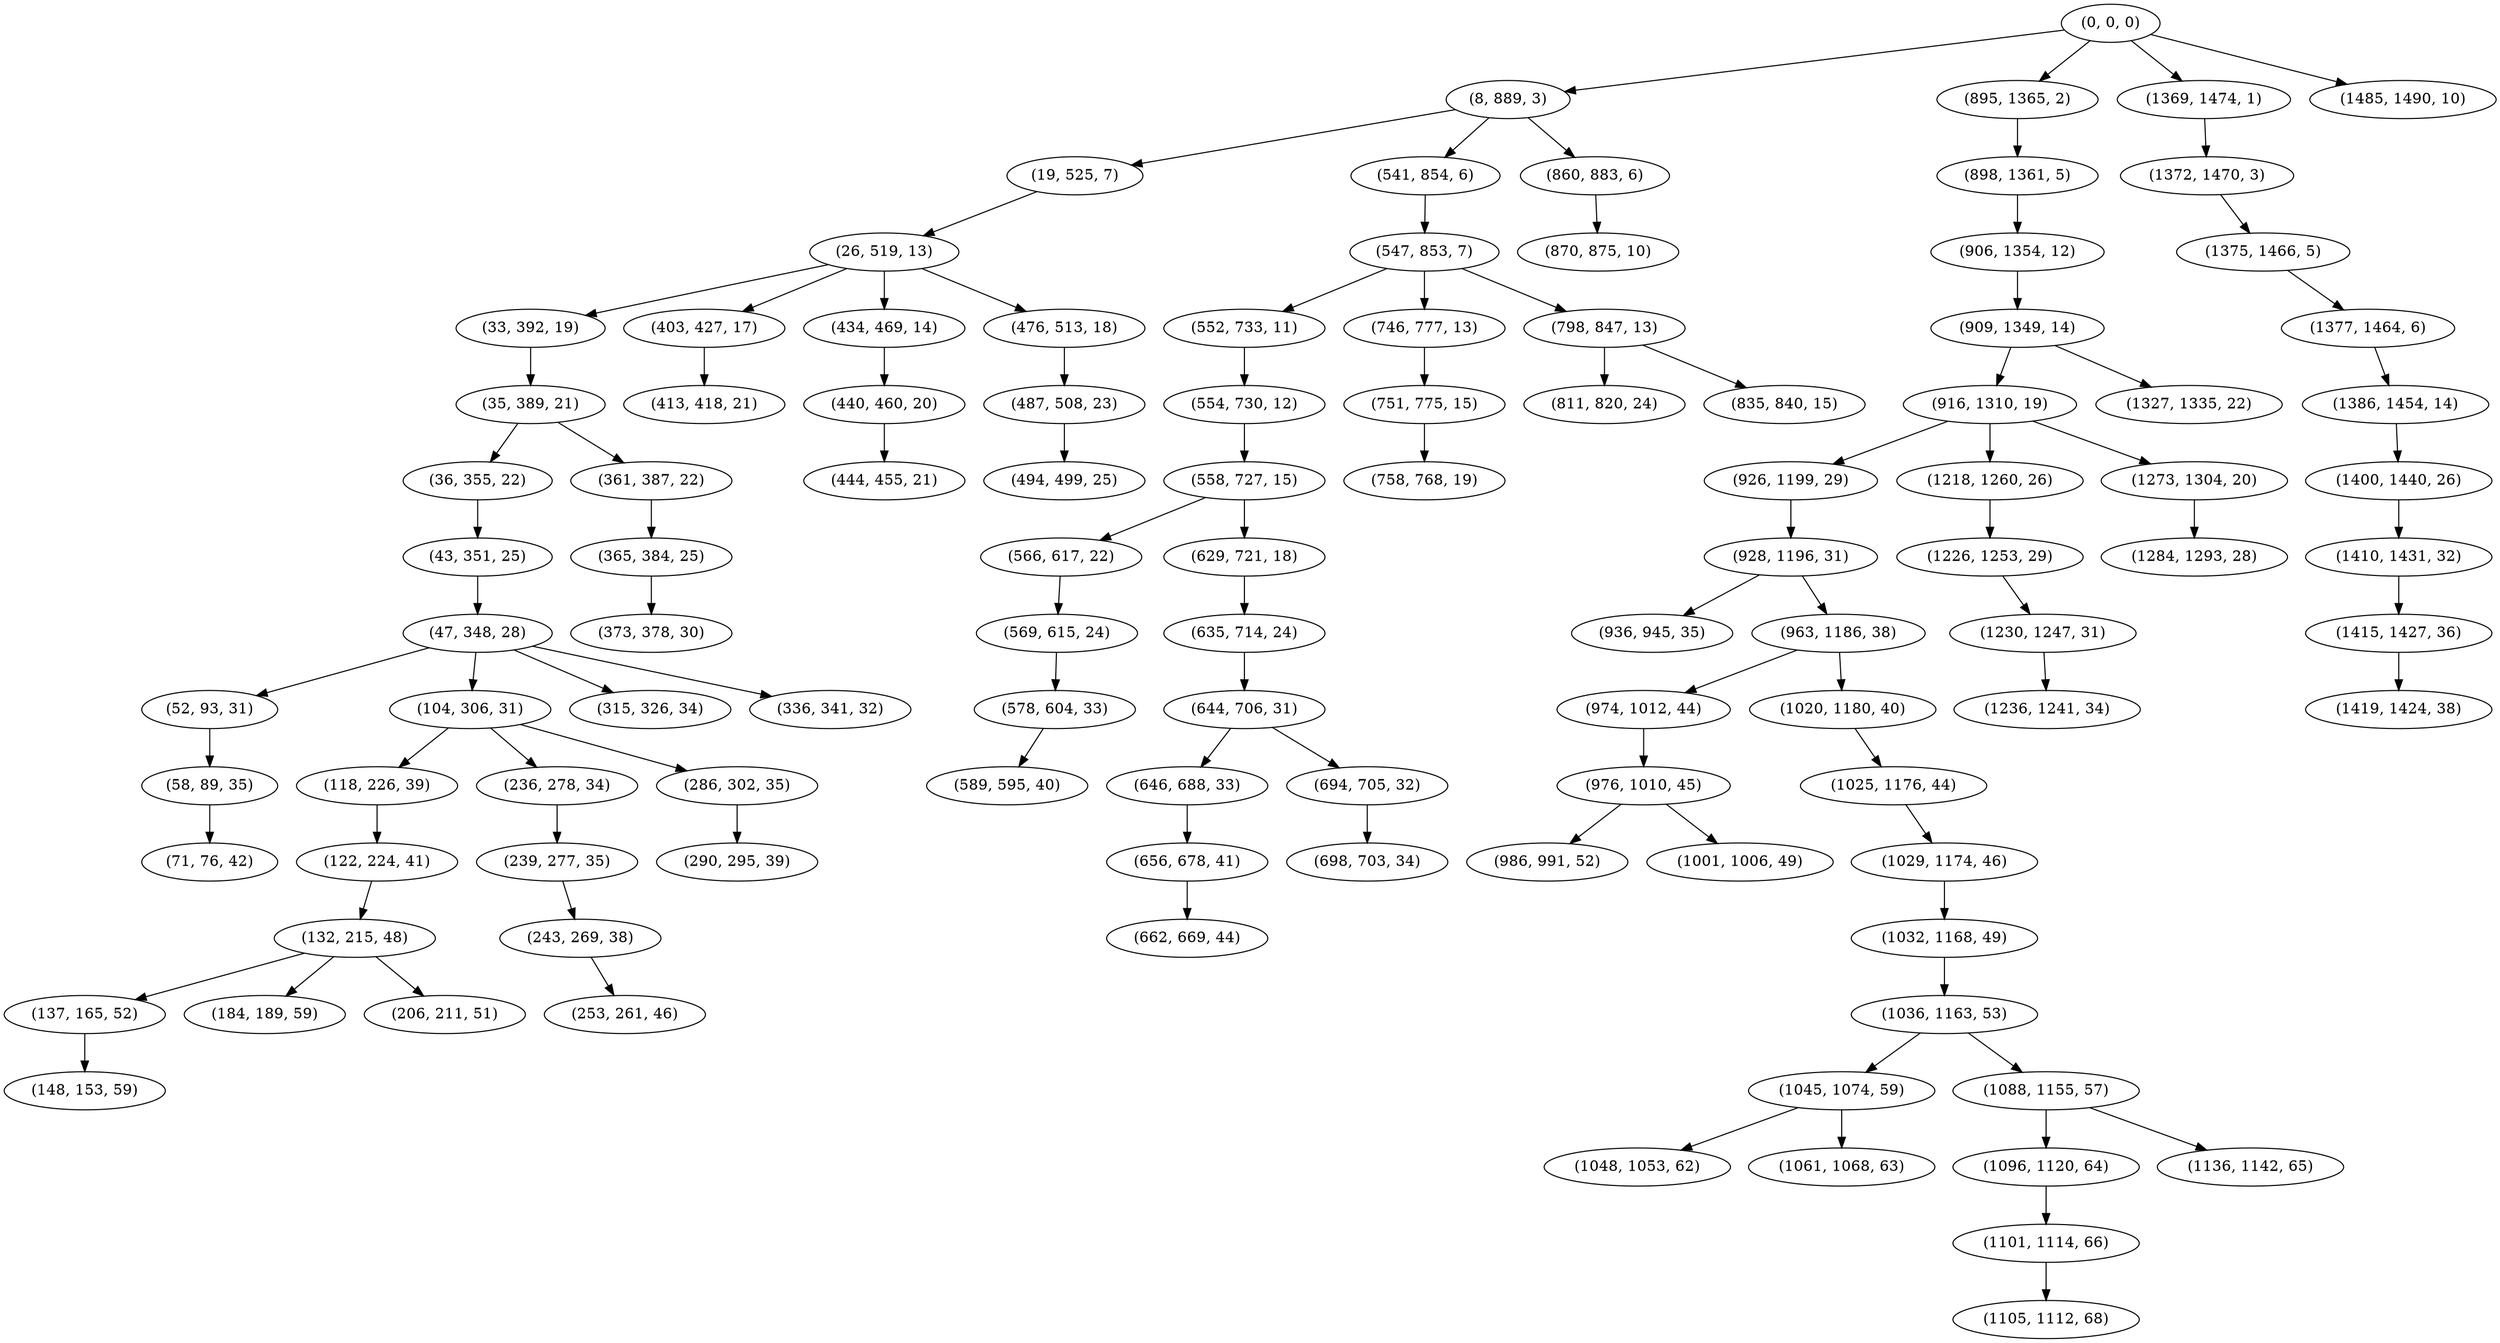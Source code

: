 digraph tree {
    "(0, 0, 0)";
    "(8, 889, 3)";
    "(19, 525, 7)";
    "(26, 519, 13)";
    "(33, 392, 19)";
    "(35, 389, 21)";
    "(36, 355, 22)";
    "(43, 351, 25)";
    "(47, 348, 28)";
    "(52, 93, 31)";
    "(58, 89, 35)";
    "(71, 76, 42)";
    "(104, 306, 31)";
    "(118, 226, 39)";
    "(122, 224, 41)";
    "(132, 215, 48)";
    "(137, 165, 52)";
    "(148, 153, 59)";
    "(184, 189, 59)";
    "(206, 211, 51)";
    "(236, 278, 34)";
    "(239, 277, 35)";
    "(243, 269, 38)";
    "(253, 261, 46)";
    "(286, 302, 35)";
    "(290, 295, 39)";
    "(315, 326, 34)";
    "(336, 341, 32)";
    "(361, 387, 22)";
    "(365, 384, 25)";
    "(373, 378, 30)";
    "(403, 427, 17)";
    "(413, 418, 21)";
    "(434, 469, 14)";
    "(440, 460, 20)";
    "(444, 455, 21)";
    "(476, 513, 18)";
    "(487, 508, 23)";
    "(494, 499, 25)";
    "(541, 854, 6)";
    "(547, 853, 7)";
    "(552, 733, 11)";
    "(554, 730, 12)";
    "(558, 727, 15)";
    "(566, 617, 22)";
    "(569, 615, 24)";
    "(578, 604, 33)";
    "(589, 595, 40)";
    "(629, 721, 18)";
    "(635, 714, 24)";
    "(644, 706, 31)";
    "(646, 688, 33)";
    "(656, 678, 41)";
    "(662, 669, 44)";
    "(694, 705, 32)";
    "(698, 703, 34)";
    "(746, 777, 13)";
    "(751, 775, 15)";
    "(758, 768, 19)";
    "(798, 847, 13)";
    "(811, 820, 24)";
    "(835, 840, 15)";
    "(860, 883, 6)";
    "(870, 875, 10)";
    "(895, 1365, 2)";
    "(898, 1361, 5)";
    "(906, 1354, 12)";
    "(909, 1349, 14)";
    "(916, 1310, 19)";
    "(926, 1199, 29)";
    "(928, 1196, 31)";
    "(936, 945, 35)";
    "(963, 1186, 38)";
    "(974, 1012, 44)";
    "(976, 1010, 45)";
    "(986, 991, 52)";
    "(1001, 1006, 49)";
    "(1020, 1180, 40)";
    "(1025, 1176, 44)";
    "(1029, 1174, 46)";
    "(1032, 1168, 49)";
    "(1036, 1163, 53)";
    "(1045, 1074, 59)";
    "(1048, 1053, 62)";
    "(1061, 1068, 63)";
    "(1088, 1155, 57)";
    "(1096, 1120, 64)";
    "(1101, 1114, 66)";
    "(1105, 1112, 68)";
    "(1136, 1142, 65)";
    "(1218, 1260, 26)";
    "(1226, 1253, 29)";
    "(1230, 1247, 31)";
    "(1236, 1241, 34)";
    "(1273, 1304, 20)";
    "(1284, 1293, 28)";
    "(1327, 1335, 22)";
    "(1369, 1474, 1)";
    "(1372, 1470, 3)";
    "(1375, 1466, 5)";
    "(1377, 1464, 6)";
    "(1386, 1454, 14)";
    "(1400, 1440, 26)";
    "(1410, 1431, 32)";
    "(1415, 1427, 36)";
    "(1419, 1424, 38)";
    "(1485, 1490, 10)";
    "(0, 0, 0)" -> "(8, 889, 3)";
    "(0, 0, 0)" -> "(895, 1365, 2)";
    "(0, 0, 0)" -> "(1369, 1474, 1)";
    "(0, 0, 0)" -> "(1485, 1490, 10)";
    "(8, 889, 3)" -> "(19, 525, 7)";
    "(8, 889, 3)" -> "(541, 854, 6)";
    "(8, 889, 3)" -> "(860, 883, 6)";
    "(19, 525, 7)" -> "(26, 519, 13)";
    "(26, 519, 13)" -> "(33, 392, 19)";
    "(26, 519, 13)" -> "(403, 427, 17)";
    "(26, 519, 13)" -> "(434, 469, 14)";
    "(26, 519, 13)" -> "(476, 513, 18)";
    "(33, 392, 19)" -> "(35, 389, 21)";
    "(35, 389, 21)" -> "(36, 355, 22)";
    "(35, 389, 21)" -> "(361, 387, 22)";
    "(36, 355, 22)" -> "(43, 351, 25)";
    "(43, 351, 25)" -> "(47, 348, 28)";
    "(47, 348, 28)" -> "(52, 93, 31)";
    "(47, 348, 28)" -> "(104, 306, 31)";
    "(47, 348, 28)" -> "(315, 326, 34)";
    "(47, 348, 28)" -> "(336, 341, 32)";
    "(52, 93, 31)" -> "(58, 89, 35)";
    "(58, 89, 35)" -> "(71, 76, 42)";
    "(104, 306, 31)" -> "(118, 226, 39)";
    "(104, 306, 31)" -> "(236, 278, 34)";
    "(104, 306, 31)" -> "(286, 302, 35)";
    "(118, 226, 39)" -> "(122, 224, 41)";
    "(122, 224, 41)" -> "(132, 215, 48)";
    "(132, 215, 48)" -> "(137, 165, 52)";
    "(132, 215, 48)" -> "(184, 189, 59)";
    "(132, 215, 48)" -> "(206, 211, 51)";
    "(137, 165, 52)" -> "(148, 153, 59)";
    "(236, 278, 34)" -> "(239, 277, 35)";
    "(239, 277, 35)" -> "(243, 269, 38)";
    "(243, 269, 38)" -> "(253, 261, 46)";
    "(286, 302, 35)" -> "(290, 295, 39)";
    "(361, 387, 22)" -> "(365, 384, 25)";
    "(365, 384, 25)" -> "(373, 378, 30)";
    "(403, 427, 17)" -> "(413, 418, 21)";
    "(434, 469, 14)" -> "(440, 460, 20)";
    "(440, 460, 20)" -> "(444, 455, 21)";
    "(476, 513, 18)" -> "(487, 508, 23)";
    "(487, 508, 23)" -> "(494, 499, 25)";
    "(541, 854, 6)" -> "(547, 853, 7)";
    "(547, 853, 7)" -> "(552, 733, 11)";
    "(547, 853, 7)" -> "(746, 777, 13)";
    "(547, 853, 7)" -> "(798, 847, 13)";
    "(552, 733, 11)" -> "(554, 730, 12)";
    "(554, 730, 12)" -> "(558, 727, 15)";
    "(558, 727, 15)" -> "(566, 617, 22)";
    "(558, 727, 15)" -> "(629, 721, 18)";
    "(566, 617, 22)" -> "(569, 615, 24)";
    "(569, 615, 24)" -> "(578, 604, 33)";
    "(578, 604, 33)" -> "(589, 595, 40)";
    "(629, 721, 18)" -> "(635, 714, 24)";
    "(635, 714, 24)" -> "(644, 706, 31)";
    "(644, 706, 31)" -> "(646, 688, 33)";
    "(644, 706, 31)" -> "(694, 705, 32)";
    "(646, 688, 33)" -> "(656, 678, 41)";
    "(656, 678, 41)" -> "(662, 669, 44)";
    "(694, 705, 32)" -> "(698, 703, 34)";
    "(746, 777, 13)" -> "(751, 775, 15)";
    "(751, 775, 15)" -> "(758, 768, 19)";
    "(798, 847, 13)" -> "(811, 820, 24)";
    "(798, 847, 13)" -> "(835, 840, 15)";
    "(860, 883, 6)" -> "(870, 875, 10)";
    "(895, 1365, 2)" -> "(898, 1361, 5)";
    "(898, 1361, 5)" -> "(906, 1354, 12)";
    "(906, 1354, 12)" -> "(909, 1349, 14)";
    "(909, 1349, 14)" -> "(916, 1310, 19)";
    "(909, 1349, 14)" -> "(1327, 1335, 22)";
    "(916, 1310, 19)" -> "(926, 1199, 29)";
    "(916, 1310, 19)" -> "(1218, 1260, 26)";
    "(916, 1310, 19)" -> "(1273, 1304, 20)";
    "(926, 1199, 29)" -> "(928, 1196, 31)";
    "(928, 1196, 31)" -> "(936, 945, 35)";
    "(928, 1196, 31)" -> "(963, 1186, 38)";
    "(963, 1186, 38)" -> "(974, 1012, 44)";
    "(963, 1186, 38)" -> "(1020, 1180, 40)";
    "(974, 1012, 44)" -> "(976, 1010, 45)";
    "(976, 1010, 45)" -> "(986, 991, 52)";
    "(976, 1010, 45)" -> "(1001, 1006, 49)";
    "(1020, 1180, 40)" -> "(1025, 1176, 44)";
    "(1025, 1176, 44)" -> "(1029, 1174, 46)";
    "(1029, 1174, 46)" -> "(1032, 1168, 49)";
    "(1032, 1168, 49)" -> "(1036, 1163, 53)";
    "(1036, 1163, 53)" -> "(1045, 1074, 59)";
    "(1036, 1163, 53)" -> "(1088, 1155, 57)";
    "(1045, 1074, 59)" -> "(1048, 1053, 62)";
    "(1045, 1074, 59)" -> "(1061, 1068, 63)";
    "(1088, 1155, 57)" -> "(1096, 1120, 64)";
    "(1088, 1155, 57)" -> "(1136, 1142, 65)";
    "(1096, 1120, 64)" -> "(1101, 1114, 66)";
    "(1101, 1114, 66)" -> "(1105, 1112, 68)";
    "(1218, 1260, 26)" -> "(1226, 1253, 29)";
    "(1226, 1253, 29)" -> "(1230, 1247, 31)";
    "(1230, 1247, 31)" -> "(1236, 1241, 34)";
    "(1273, 1304, 20)" -> "(1284, 1293, 28)";
    "(1369, 1474, 1)" -> "(1372, 1470, 3)";
    "(1372, 1470, 3)" -> "(1375, 1466, 5)";
    "(1375, 1466, 5)" -> "(1377, 1464, 6)";
    "(1377, 1464, 6)" -> "(1386, 1454, 14)";
    "(1386, 1454, 14)" -> "(1400, 1440, 26)";
    "(1400, 1440, 26)" -> "(1410, 1431, 32)";
    "(1410, 1431, 32)" -> "(1415, 1427, 36)";
    "(1415, 1427, 36)" -> "(1419, 1424, 38)";
}
